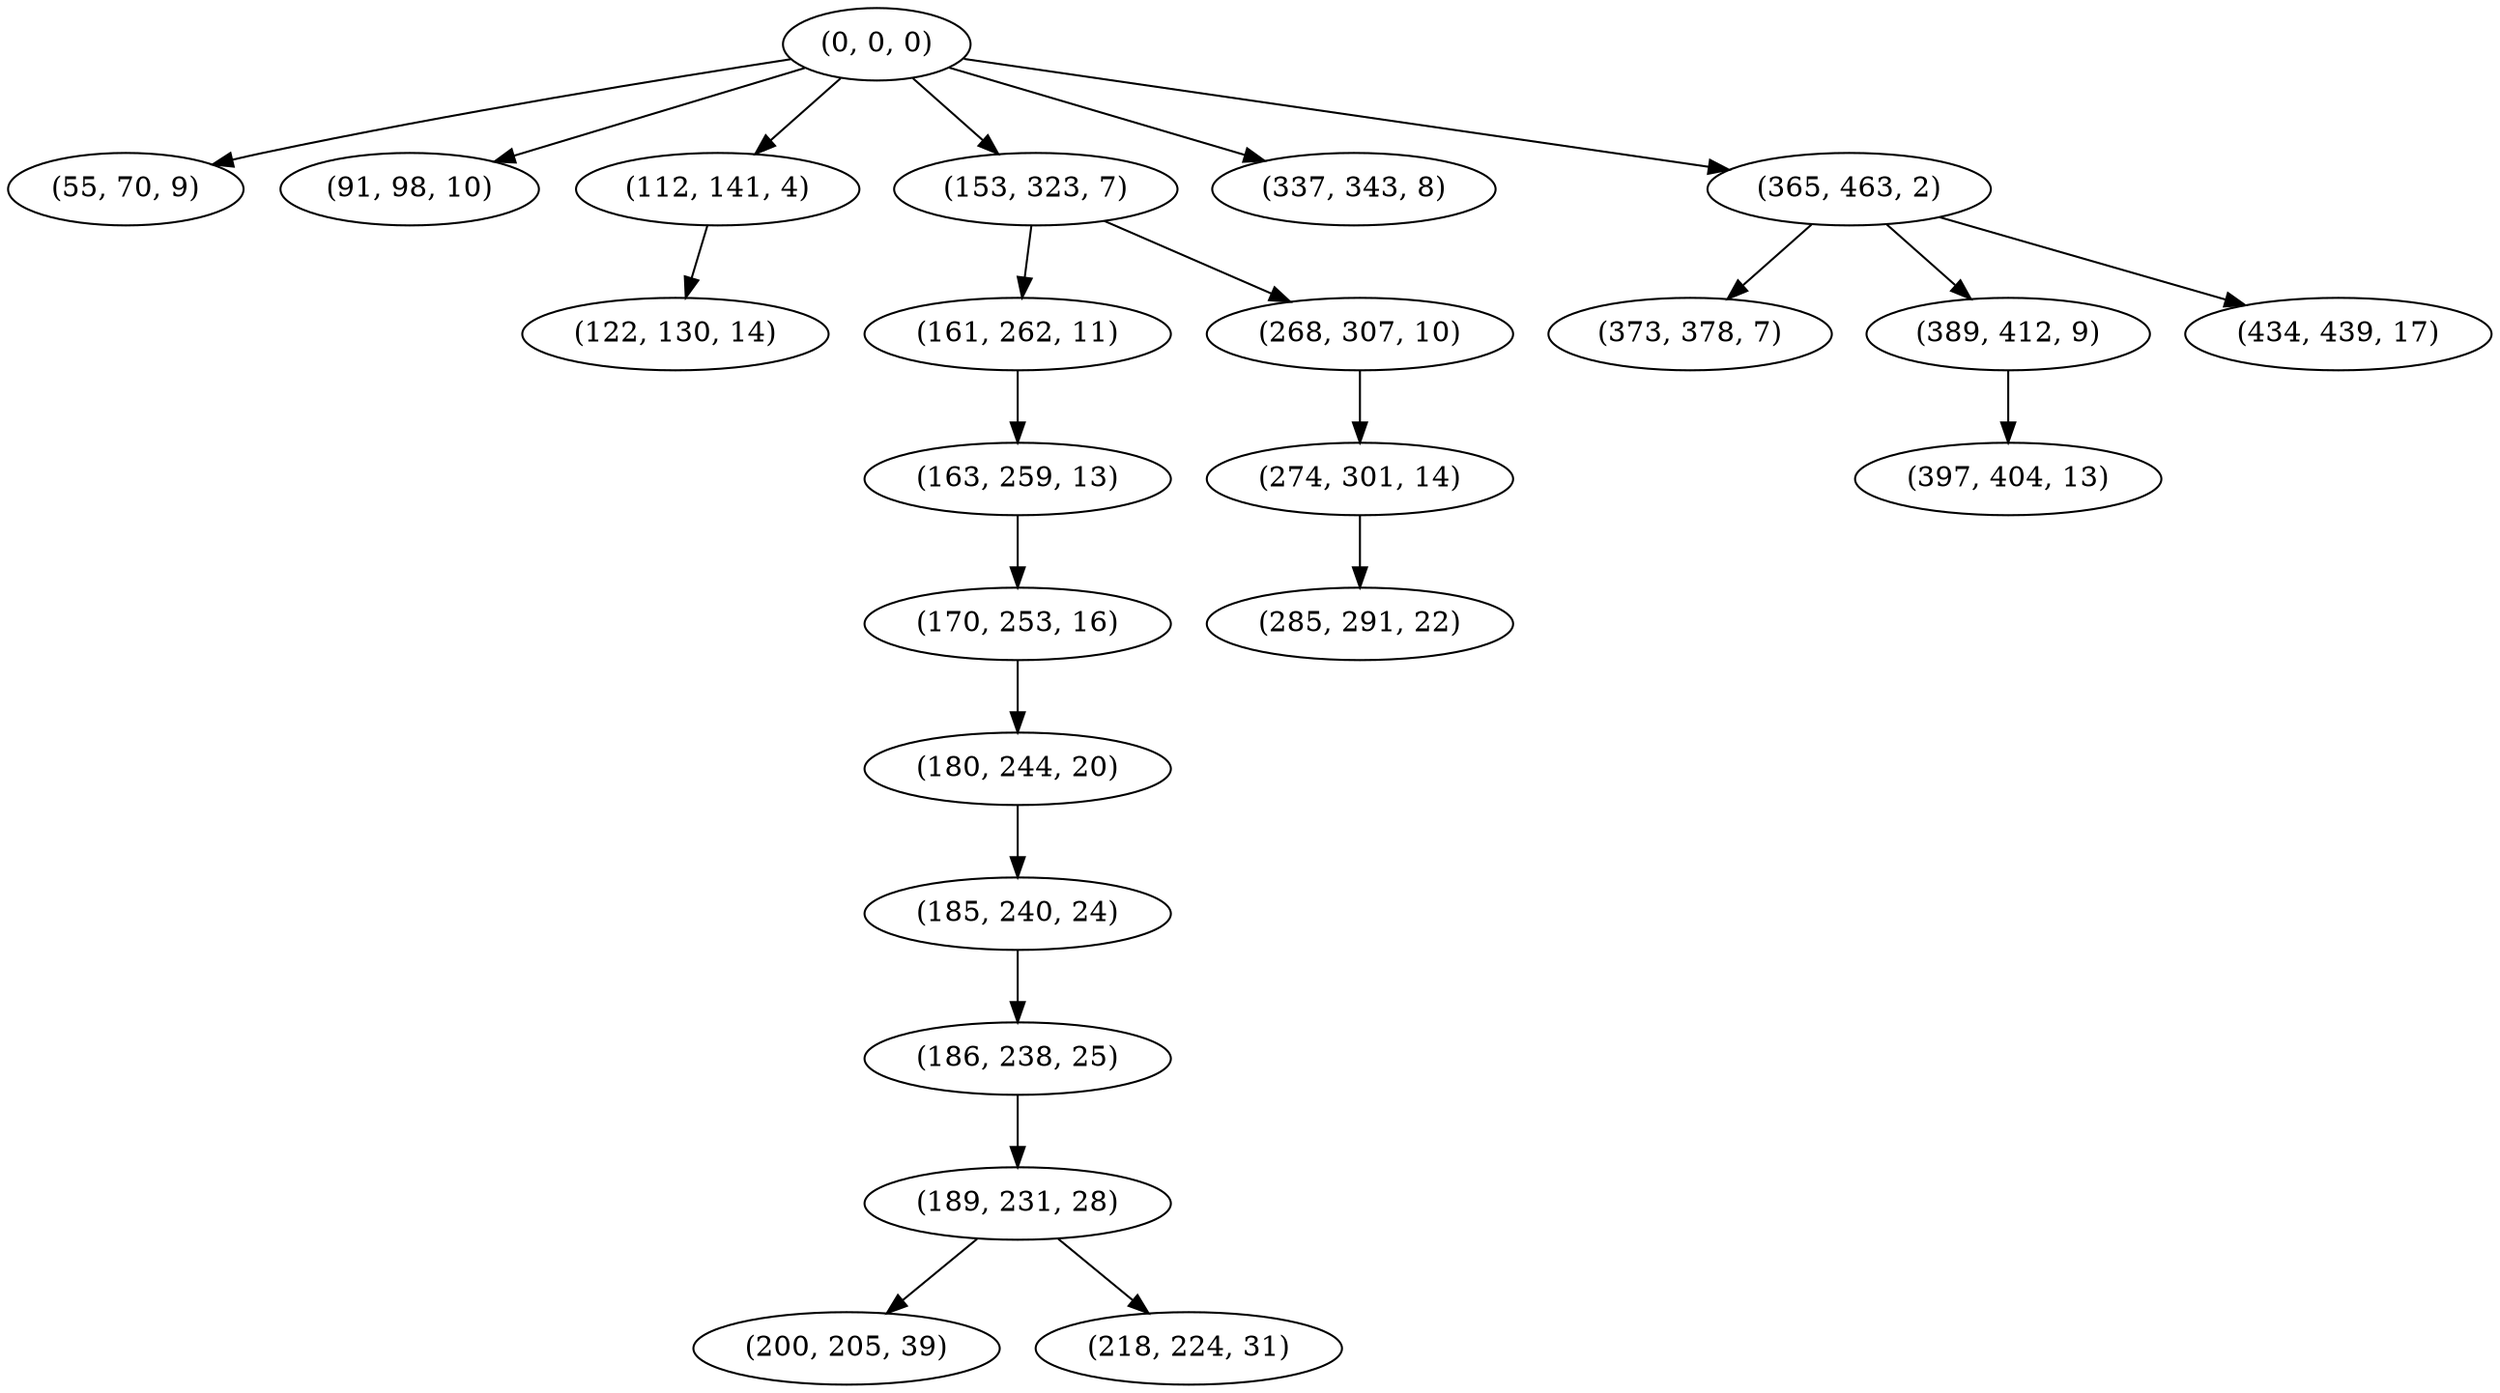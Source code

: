 digraph tree {
    "(0, 0, 0)";
    "(55, 70, 9)";
    "(91, 98, 10)";
    "(112, 141, 4)";
    "(122, 130, 14)";
    "(153, 323, 7)";
    "(161, 262, 11)";
    "(163, 259, 13)";
    "(170, 253, 16)";
    "(180, 244, 20)";
    "(185, 240, 24)";
    "(186, 238, 25)";
    "(189, 231, 28)";
    "(200, 205, 39)";
    "(218, 224, 31)";
    "(268, 307, 10)";
    "(274, 301, 14)";
    "(285, 291, 22)";
    "(337, 343, 8)";
    "(365, 463, 2)";
    "(373, 378, 7)";
    "(389, 412, 9)";
    "(397, 404, 13)";
    "(434, 439, 17)";
    "(0, 0, 0)" -> "(55, 70, 9)";
    "(0, 0, 0)" -> "(91, 98, 10)";
    "(0, 0, 0)" -> "(112, 141, 4)";
    "(0, 0, 0)" -> "(153, 323, 7)";
    "(0, 0, 0)" -> "(337, 343, 8)";
    "(0, 0, 0)" -> "(365, 463, 2)";
    "(112, 141, 4)" -> "(122, 130, 14)";
    "(153, 323, 7)" -> "(161, 262, 11)";
    "(153, 323, 7)" -> "(268, 307, 10)";
    "(161, 262, 11)" -> "(163, 259, 13)";
    "(163, 259, 13)" -> "(170, 253, 16)";
    "(170, 253, 16)" -> "(180, 244, 20)";
    "(180, 244, 20)" -> "(185, 240, 24)";
    "(185, 240, 24)" -> "(186, 238, 25)";
    "(186, 238, 25)" -> "(189, 231, 28)";
    "(189, 231, 28)" -> "(200, 205, 39)";
    "(189, 231, 28)" -> "(218, 224, 31)";
    "(268, 307, 10)" -> "(274, 301, 14)";
    "(274, 301, 14)" -> "(285, 291, 22)";
    "(365, 463, 2)" -> "(373, 378, 7)";
    "(365, 463, 2)" -> "(389, 412, 9)";
    "(365, 463, 2)" -> "(434, 439, 17)";
    "(389, 412, 9)" -> "(397, 404, 13)";
}
